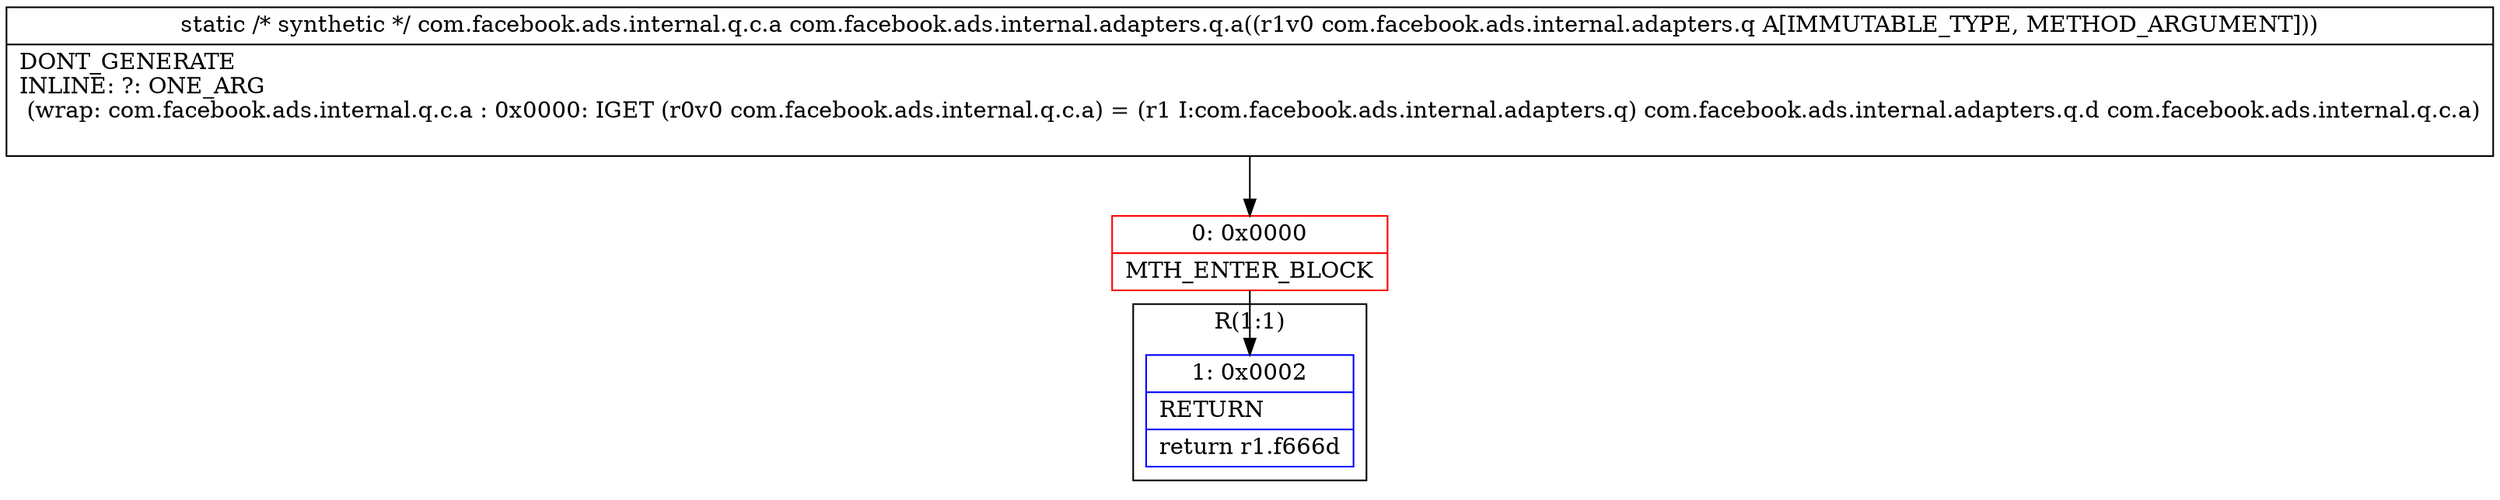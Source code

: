 digraph "CFG forcom.facebook.ads.internal.adapters.q.a(Lcom\/facebook\/ads\/internal\/adapters\/q;)Lcom\/facebook\/ads\/internal\/q\/c\/a;" {
subgraph cluster_Region_1947429384 {
label = "R(1:1)";
node [shape=record,color=blue];
Node_1 [shape=record,label="{1\:\ 0x0002|RETURN\l|return r1.f666d\l}"];
}
Node_0 [shape=record,color=red,label="{0\:\ 0x0000|MTH_ENTER_BLOCK\l}"];
MethodNode[shape=record,label="{static \/* synthetic *\/ com.facebook.ads.internal.q.c.a com.facebook.ads.internal.adapters.q.a((r1v0 com.facebook.ads.internal.adapters.q A[IMMUTABLE_TYPE, METHOD_ARGUMENT]))  | DONT_GENERATE\lINLINE: ?: ONE_ARG  \l  (wrap: com.facebook.ads.internal.q.c.a : 0x0000: IGET  (r0v0 com.facebook.ads.internal.q.c.a) = (r1 I:com.facebook.ads.internal.adapters.q) com.facebook.ads.internal.adapters.q.d com.facebook.ads.internal.q.c.a)\l\l}"];
MethodNode -> Node_0;
Node_0 -> Node_1;
}

